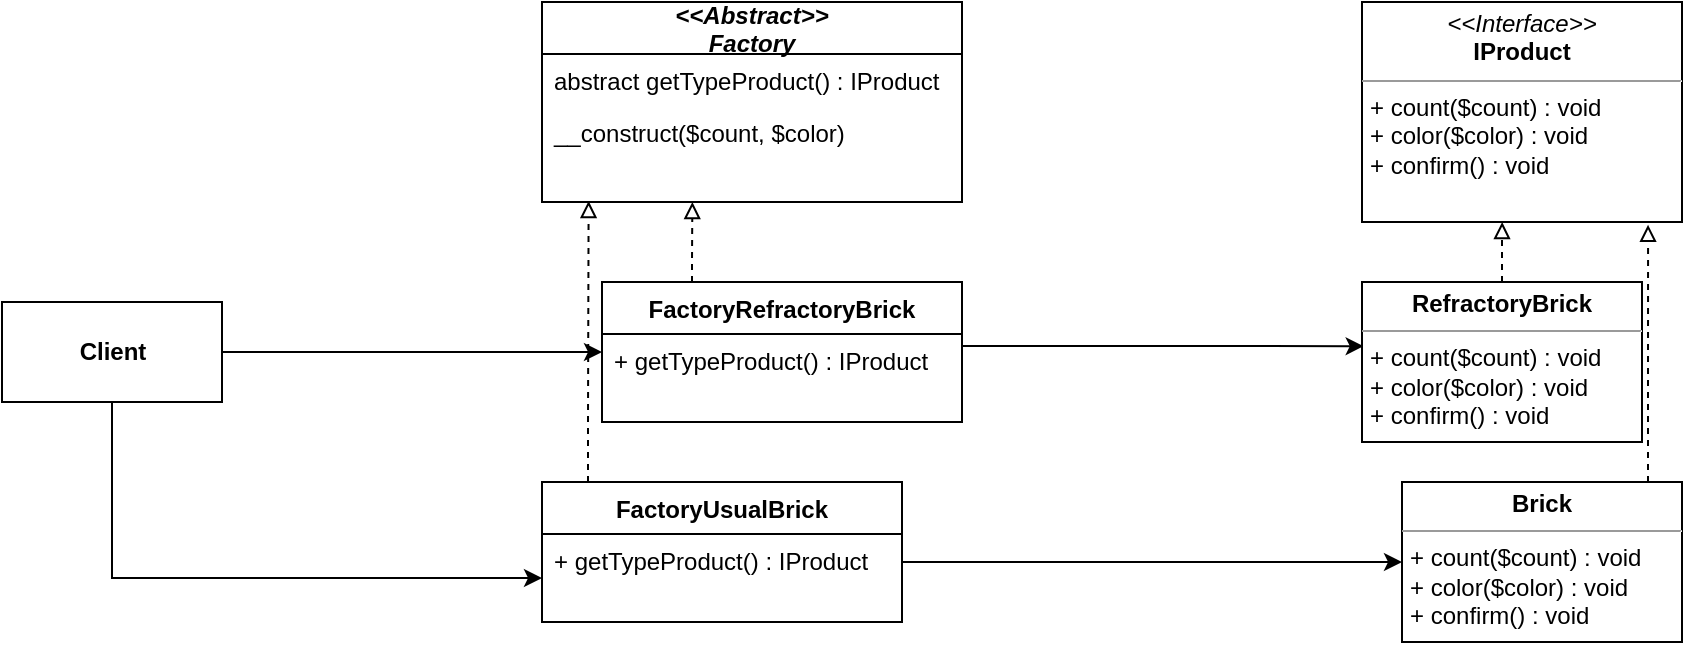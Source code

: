 <mxfile version="13.9.9" type="device"><diagram id="ND7BUCMekP9tNsPVVEbW" name="Страница 1"><mxGraphModel dx="1851" dy="592" grid="1" gridSize="10" guides="1" tooltips="1" connect="1" arrows="1" fold="1" page="1" pageScale="1" pageWidth="827" pageHeight="1169" math="0" shadow="0"><root><mxCell id="0"/><mxCell id="1" parent="0"/><mxCell id="mBTslh8umXafO3bqxgR_-1" style="edgeStyle=orthogonalEdgeStyle;rounded=0;orthogonalLoop=1;jettySize=auto;html=1;" edge="1" parent="1" source="otGcS8y88Mj78o7Fa5ls-1" target="otGcS8y88Mj78o7Fa5ls-6"><mxGeometry relative="1" as="geometry"/></mxCell><mxCell id="mBTslh8umXafO3bqxgR_-2" style="edgeStyle=orthogonalEdgeStyle;rounded=0;orthogonalLoop=1;jettySize=auto;html=1;" edge="1" parent="1" source="otGcS8y88Mj78o7Fa5ls-1" target="otGcS8y88Mj78o7Fa5ls-11"><mxGeometry relative="1" as="geometry"/></mxCell><mxCell id="otGcS8y88Mj78o7Fa5ls-1" value="&lt;b&gt;Client&lt;/b&gt;" style="html=1;" parent="1" vertex="1"><mxGeometry x="-160" y="260" width="110" height="50" as="geometry"/></mxCell><mxCell id="otGcS8y88Mj78o7Fa5ls-2" value="&lt;&lt;Abstract&gt;&gt;&#10;Factory" style="swimlane;fontStyle=3;childLayout=stackLayout;horizontal=1;startSize=26;fillColor=none;horizontalStack=0;resizeParent=1;resizeParentMax=0;resizeLast=0;collapsible=1;marginBottom=0;" parent="1" vertex="1"><mxGeometry x="110" y="110" width="210" height="100" as="geometry"/></mxCell><mxCell id="otGcS8y88Mj78o7Fa5ls-3" value="abstract getTypeProduct() : IProduct" style="text;strokeColor=none;fillColor=none;align=left;verticalAlign=top;spacingLeft=4;spacingRight=4;overflow=hidden;rotatable=0;points=[[0,0.5],[1,0.5]];portConstraint=eastwest;" parent="otGcS8y88Mj78o7Fa5ls-2" vertex="1"><mxGeometry y="26" width="210" height="26" as="geometry"/></mxCell><mxCell id="otGcS8y88Mj78o7Fa5ls-4" value="__construct($count, $color)" style="text;strokeColor=none;fillColor=none;align=left;verticalAlign=top;spacingLeft=4;spacingRight=4;overflow=hidden;rotatable=0;points=[[0,0.5],[1,0.5]];portConstraint=eastwest;" parent="otGcS8y88Mj78o7Fa5ls-2" vertex="1"><mxGeometry y="52" width="210" height="48" as="geometry"/></mxCell><mxCell id="otGcS8y88Mj78o7Fa5ls-21" style="edgeStyle=orthogonalEdgeStyle;rounded=0;orthogonalLoop=1;jettySize=auto;html=1;entryX=0.358;entryY=1;entryDx=0;entryDy=0;entryPerimeter=0;endArrow=block;endFill=0;dashed=1;" parent="1" source="otGcS8y88Mj78o7Fa5ls-6" target="otGcS8y88Mj78o7Fa5ls-4" edge="1"><mxGeometry relative="1" as="geometry"><Array as="points"><mxPoint x="185" y="240"/><mxPoint x="185" y="240"/></Array></mxGeometry></mxCell><mxCell id="otGcS8y88Mj78o7Fa5ls-24" style="edgeStyle=orthogonalEdgeStyle;rounded=0;orthogonalLoop=1;jettySize=auto;html=1;endArrow=classic;endFill=1;entryX=0.006;entryY=0.401;entryDx=0;entryDy=0;entryPerimeter=0;" parent="1" source="otGcS8y88Mj78o7Fa5ls-6" target="otGcS8y88Mj78o7Fa5ls-17" edge="1"><mxGeometry relative="1" as="geometry"><mxPoint x="520" y="285" as="targetPoint"/><Array as="points"><mxPoint x="370" y="282"/><mxPoint x="370" y="282"/></Array></mxGeometry></mxCell><mxCell id="otGcS8y88Mj78o7Fa5ls-6" value="FactoryRefractoryBrick" style="swimlane;fontStyle=1;childLayout=stackLayout;horizontal=1;startSize=26;fillColor=none;horizontalStack=0;resizeParent=1;resizeParentMax=0;resizeLast=0;collapsible=1;marginBottom=0;" parent="1" vertex="1"><mxGeometry x="140" y="250" width="180" height="70" as="geometry"/></mxCell><mxCell id="otGcS8y88Mj78o7Fa5ls-7" value="+ getTypeProduct() : IProduct" style="text;strokeColor=none;fillColor=none;align=left;verticalAlign=top;spacingLeft=4;spacingRight=4;overflow=hidden;rotatable=0;points=[[0,0.5],[1,0.5]];portConstraint=eastwest;" parent="otGcS8y88Mj78o7Fa5ls-6" vertex="1"><mxGeometry y="26" width="180" height="44" as="geometry"/></mxCell><mxCell id="otGcS8y88Mj78o7Fa5ls-23" style="edgeStyle=orthogonalEdgeStyle;rounded=0;orthogonalLoop=1;jettySize=auto;html=1;entryX=0.111;entryY=0.99;entryDx=0;entryDy=0;entryPerimeter=0;endArrow=block;endFill=0;dashed=1;" parent="1" source="otGcS8y88Mj78o7Fa5ls-10" target="otGcS8y88Mj78o7Fa5ls-4" edge="1"><mxGeometry relative="1" as="geometry"><Array as="points"><mxPoint x="133" y="320"/><mxPoint x="133" y="320"/></Array></mxGeometry></mxCell><mxCell id="otGcS8y88Mj78o7Fa5ls-10" value="FactoryUsualBrick" style="swimlane;fontStyle=1;childLayout=stackLayout;horizontal=1;startSize=26;fillColor=none;horizontalStack=0;resizeParent=1;resizeParentMax=0;resizeLast=0;collapsible=1;marginBottom=0;" parent="1" vertex="1"><mxGeometry x="110" y="350" width="180" height="70" as="geometry"/></mxCell><mxCell id="otGcS8y88Mj78o7Fa5ls-11" value="+ getTypeProduct() : IProduct" style="text;strokeColor=none;fillColor=none;align=left;verticalAlign=top;spacingLeft=4;spacingRight=4;overflow=hidden;rotatable=0;points=[[0,0.5],[1,0.5]];portConstraint=eastwest;" parent="otGcS8y88Mj78o7Fa5ls-10" vertex="1"><mxGeometry y="26" width="180" height="44" as="geometry"/></mxCell><mxCell id="otGcS8y88Mj78o7Fa5ls-12" value="&lt;p style=&quot;margin: 0px ; margin-top: 4px ; text-align: center&quot;&gt;&lt;i&gt;&amp;lt;&amp;lt;Interface&amp;gt;&amp;gt;&lt;/i&gt;&lt;br&gt;&lt;b&gt;IProduct&lt;/b&gt;&lt;/p&gt;&lt;hr size=&quot;1&quot;&gt;&lt;p style=&quot;margin: 0px ; margin-left: 4px&quot;&gt;+ count($count) : void&lt;/p&gt;&lt;p style=&quot;margin: 0px ; margin-left: 4px&quot;&gt;+ color($color) : void&lt;/p&gt;&lt;p style=&quot;margin: 0px ; margin-left: 4px&quot;&gt;+ confirm() : void&lt;/p&gt;" style="verticalAlign=top;align=left;overflow=fill;fontSize=12;fontFamily=Helvetica;html=1;" parent="1" vertex="1"><mxGeometry x="520" y="110" width="160" height="110" as="geometry"/></mxCell><mxCell id="otGcS8y88Mj78o7Fa5ls-26" style="edgeStyle=orthogonalEdgeStyle;rounded=0;orthogonalLoop=1;jettySize=auto;html=1;entryX=0.438;entryY=1;entryDx=0;entryDy=0;entryPerimeter=0;endArrow=block;endFill=0;dashed=1;" parent="1" source="otGcS8y88Mj78o7Fa5ls-17" target="otGcS8y88Mj78o7Fa5ls-12" edge="1"><mxGeometry relative="1" as="geometry"/></mxCell><mxCell id="otGcS8y88Mj78o7Fa5ls-17" value="&lt;p style=&quot;margin: 0px ; margin-top: 4px ; text-align: center&quot;&gt;&lt;b&gt;RefractoryBrick&lt;/b&gt;&lt;/p&gt;&lt;hr size=&quot;1&quot;&gt;&lt;p style=&quot;margin: 0px ; margin-left: 4px&quot;&gt;+ count($count) : void&lt;/p&gt;&lt;p style=&quot;margin: 0px ; margin-left: 4px&quot;&gt;+ color($color) : void&lt;/p&gt;&lt;p style=&quot;margin: 0px ; margin-left: 4px&quot;&gt;+ confirm() : void&lt;/p&gt;" style="verticalAlign=top;align=left;overflow=fill;fontSize=12;fontFamily=Helvetica;html=1;" parent="1" vertex="1"><mxGeometry x="520" y="250" width="140" height="80" as="geometry"/></mxCell><mxCell id="otGcS8y88Mj78o7Fa5ls-27" style="edgeStyle=orthogonalEdgeStyle;rounded=0;orthogonalLoop=1;jettySize=auto;html=1;entryX=0.894;entryY=1.013;entryDx=0;entryDy=0;entryPerimeter=0;dashed=1;endArrow=block;endFill=0;" parent="1" source="otGcS8y88Mj78o7Fa5ls-18" target="otGcS8y88Mj78o7Fa5ls-12" edge="1"><mxGeometry relative="1" as="geometry"><Array as="points"><mxPoint x="663" y="310"/><mxPoint x="663" y="310"/></Array></mxGeometry></mxCell><mxCell id="otGcS8y88Mj78o7Fa5ls-18" value="&lt;p style=&quot;margin: 0px ; margin-top: 4px ; text-align: center&quot;&gt;&lt;b&gt;Brick&lt;/b&gt;&lt;/p&gt;&lt;hr size=&quot;1&quot;&gt;&lt;p style=&quot;margin: 0px ; margin-left: 4px&quot;&gt;+ count($count) : void&lt;/p&gt;&lt;p style=&quot;margin: 0px ; margin-left: 4px&quot;&gt;+ color($color) : void&lt;/p&gt;&lt;p style=&quot;margin: 0px ; margin-left: 4px&quot;&gt;+ confirm() : void&lt;/p&gt;" style="verticalAlign=top;align=left;overflow=fill;fontSize=12;fontFamily=Helvetica;html=1;" parent="1" vertex="1"><mxGeometry x="540" y="350" width="140" height="80" as="geometry"/></mxCell><mxCell id="otGcS8y88Mj78o7Fa5ls-25" style="edgeStyle=orthogonalEdgeStyle;rounded=0;orthogonalLoop=1;jettySize=auto;html=1;endArrow=classic;endFill=1;exitX=1;exitY=0.5;exitDx=0;exitDy=0;" parent="1" source="otGcS8y88Mj78o7Fa5ls-11" target="otGcS8y88Mj78o7Fa5ls-18" edge="1"><mxGeometry relative="1" as="geometry"><mxPoint x="538" y="398" as="targetPoint"/><mxPoint x="320" y="400" as="sourcePoint"/><Array as="points"><mxPoint x="290" y="390"/></Array></mxGeometry></mxCell></root></mxGraphModel></diagram></mxfile>